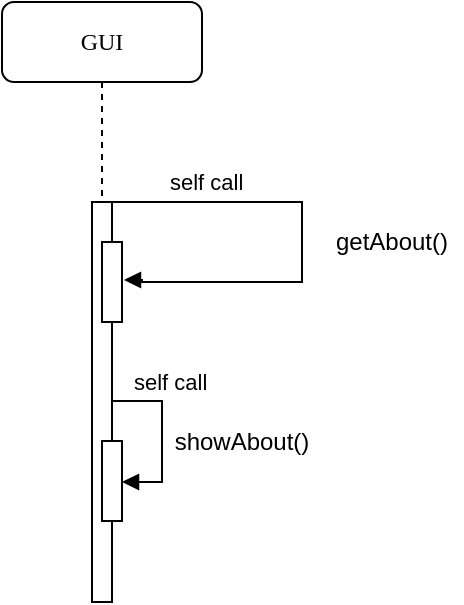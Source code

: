 <mxfile version="10.6.7" type="device"><diagram name="Page-1" id="13e1069c-82ec-6db2-03f1-153e76fe0fe0"><mxGraphModel dx="1074" dy="627" grid="1" gridSize="10" guides="1" tooltips="1" connect="1" arrows="1" fold="1" page="1" pageScale="1" pageWidth="1100" pageHeight="850" background="#ffffff" math="0" shadow="0"><root><mxCell id="0"/><mxCell id="1" parent="0"/><mxCell id="7baba1c4bc27f4b0-8" value="GUI" style="shape=umlLifeline;perimeter=lifelinePerimeter;whiteSpace=wrap;html=1;container=1;collapsible=0;recursiveResize=0;outlineConnect=0;rounded=1;shadow=0;comic=0;labelBackgroundColor=none;strokeColor=#000000;strokeWidth=1;fillColor=#FFFFFF;fontFamily=Verdana;fontSize=12;fontColor=#000000;align=center;" parent="1" vertex="1"><mxGeometry x="100" y="80" width="100" height="300" as="geometry"/></mxCell><mxCell id="7baba1c4bc27f4b0-9" value="" style="html=1;points=[];perimeter=orthogonalPerimeter;rounded=0;shadow=0;comic=0;labelBackgroundColor=none;strokeColor=#000000;strokeWidth=1;fillColor=#FFFFFF;fontFamily=Verdana;fontSize=12;fontColor=#000000;align=center;" parent="7baba1c4bc27f4b0-8" vertex="1"><mxGeometry x="45" y="100" width="10" height="200" as="geometry"/></mxCell><mxCell id="WK-GvM4773LU1UInlLcO-5" value="" style="html=1;points=[];perimeter=orthogonalPerimeter;" vertex="1" parent="7baba1c4bc27f4b0-8"><mxGeometry x="50" y="120" width="10" height="40" as="geometry"/></mxCell><mxCell id="WK-GvM4773LU1UInlLcO-6" value="self call" style="edgeStyle=orthogonalEdgeStyle;html=1;align=left;spacingLeft=2;endArrow=block;rounded=0;entryX=1.1;entryY=0.475;entryDx=0;entryDy=0;entryPerimeter=0;" edge="1" target="WK-GvM4773LU1UInlLcO-5" parent="7baba1c4bc27f4b0-8"><mxGeometry x="-0.779" y="10" relative="1" as="geometry"><mxPoint x="55" y="100" as="sourcePoint"/><Array as="points"><mxPoint x="150" y="100"/><mxPoint x="150" y="140"/><mxPoint x="70" y="140"/><mxPoint x="70" y="139"/></Array><mxPoint x="61" y="141" as="targetPoint"/><mxPoint as="offset"/></mxGeometry></mxCell><mxCell id="WK-GvM4773LU1UInlLcO-10" value="self call" style="edgeStyle=orthogonalEdgeStyle;html=1;align=left;spacingLeft=2;endArrow=block;rounded=0;" edge="1" parent="7baba1c4bc27f4b0-8"><mxGeometry x="-0.842" y="10" relative="1" as="geometry"><mxPoint x="55" y="199.5" as="sourcePoint"/><Array as="points"><mxPoint x="80" y="200"/><mxPoint x="80" y="240"/><mxPoint x="60" y="240"/></Array><mxPoint x="60" y="240" as="targetPoint"/><mxPoint as="offset"/></mxGeometry></mxCell><mxCell id="WK-GvM4773LU1UInlLcO-9" value="" style="html=1;points=[];perimeter=orthogonalPerimeter;" vertex="1" parent="7baba1c4bc27f4b0-8"><mxGeometry x="50" y="219.5" width="10" height="40" as="geometry"/></mxCell><mxCell id="WK-GvM4773LU1UInlLcO-7" value="getAbout()&lt;br&gt;" style="text;html=1;strokeColor=none;fillColor=none;align=center;verticalAlign=middle;whiteSpace=wrap;rounded=0;" vertex="1" parent="1"><mxGeometry x="260" y="190" width="70" height="20" as="geometry"/></mxCell><mxCell id="WK-GvM4773LU1UInlLcO-11" value="showAbout()" style="text;html=1;strokeColor=none;fillColor=none;align=center;verticalAlign=middle;whiteSpace=wrap;rounded=0;" vertex="1" parent="1"><mxGeometry x="200" y="289.5" width="40" height="20" as="geometry"/></mxCell></root></mxGraphModel></diagram></mxfile>